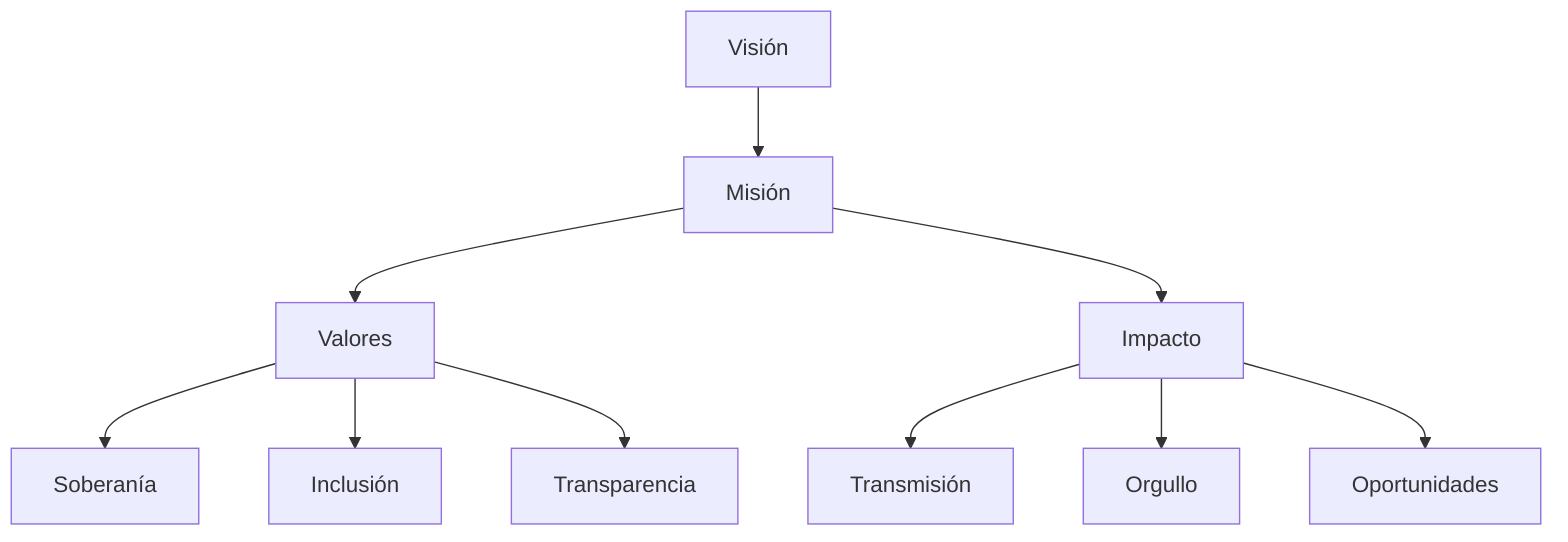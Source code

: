 flowchart TD
    Vision["Visión"] --> Mision["Misión"]
    Mision --> Valores["Valores"]
    Mision --> Impacto["Impacto"]
    Valores --> Soberania["Soberanía"]
    Valores --> Inclusion["Inclusión"]
    Valores --> Transparencia["Transparencia"]
    Impacto --> Transmision["Transmisión"]
    Impacto --> Orgullo["Orgullo"]
    Impacto --> Oportunidades["Oportunidades"]